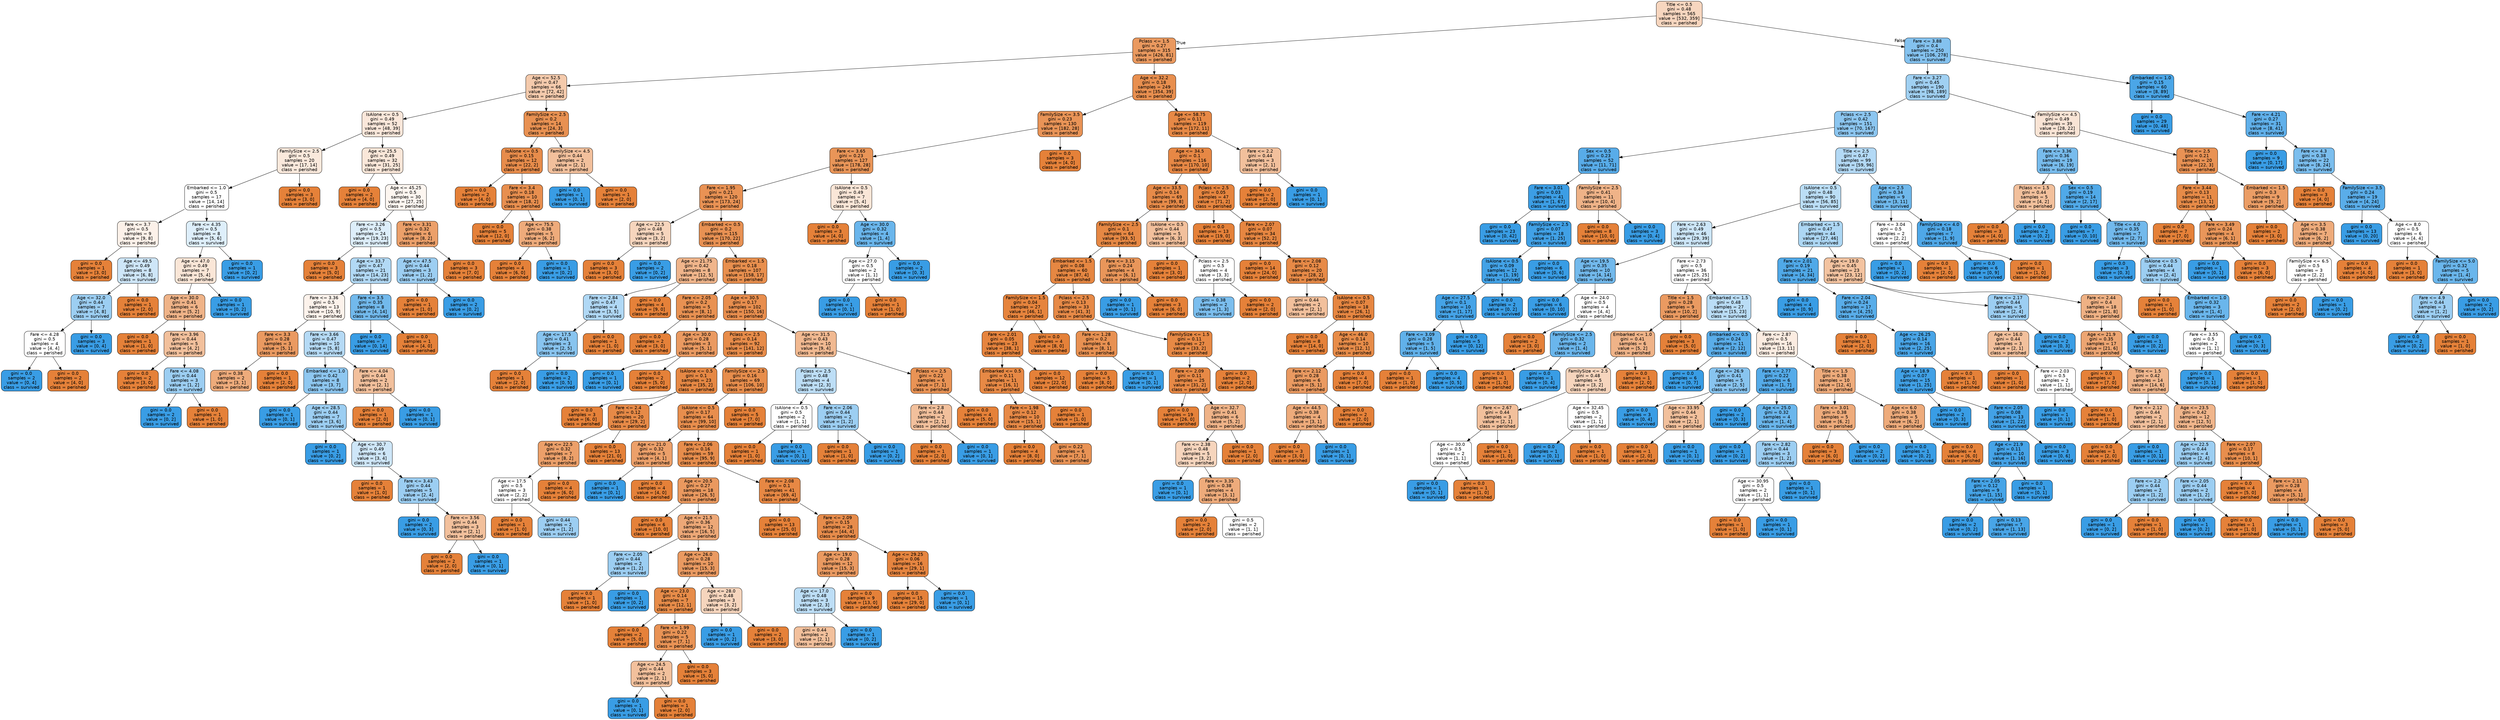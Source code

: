 digraph Tree {
node [shape=box, style="filled, rounded", color="black", fontname=helvetica] ;
edge [fontname=helvetica] ;
0 [label="Title <= 0.5\ngini = 0.48\nsamples = 565\nvalue = [532, 359]\nclass = perished", fillcolor="#f7d6bf"] ;
1 [label="Pclass <= 1.5\ngini = 0.27\nsamples = 315\nvalue = [426, 81]\nclass = perished", fillcolor="#ea995f"] ;
0 -> 1 [labeldistance=2.5, labelangle=45, headlabel="True"] ;
2 [label="Age <= 52.5\ngini = 0.47\nsamples = 66\nvalue = [72, 42]\nclass = perished", fillcolor="#f4caac"] ;
1 -> 2 ;
3 [label="IsAlone <= 0.5\ngini = 0.49\nsamples = 52\nvalue = [48, 39]\nclass = perished", fillcolor="#fae7da"] ;
2 -> 3 ;
4 [label="FamilySize <= 2.5\ngini = 0.5\nsamples = 20\nvalue = [17, 14]\nclass = perished", fillcolor="#fae9dc"] ;
3 -> 4 ;
5 [label="Embarked <= 1.0\ngini = 0.5\nsamples = 17\nvalue = [14, 14]\nclass = perished", fillcolor="#ffffff"] ;
4 -> 5 ;
6 [label="Fare <= 3.7\ngini = 0.5\nsamples = 9\nvalue = [9, 8]\nclass = perished", fillcolor="#fcf1e9"] ;
5 -> 6 ;
7 [label="gini = 0.0\nsamples = 1\nvalue = [3, 0]\nclass = perished", fillcolor="#e58139"] ;
6 -> 7 ;
8 [label="Age <= 49.5\ngini = 0.49\nsamples = 8\nvalue = [6, 8]\nclass = survived", fillcolor="#cee6f8"] ;
6 -> 8 ;
9 [label="Age <= 32.0\ngini = 0.44\nsamples = 7\nvalue = [4, 8]\nclass = survived", fillcolor="#9ccef2"] ;
8 -> 9 ;
10 [label="Fare <= 4.28\ngini = 0.5\nsamples = 4\nvalue = [4, 4]\nclass = perished", fillcolor="#ffffff"] ;
9 -> 10 ;
11 [label="gini = 0.0\nsamples = 2\nvalue = [0, 4]\nclass = survived", fillcolor="#399de5"] ;
10 -> 11 ;
12 [label="gini = 0.0\nsamples = 2\nvalue = [4, 0]\nclass = perished", fillcolor="#e58139"] ;
10 -> 12 ;
13 [label="gini = 0.0\nsamples = 3\nvalue = [0, 4]\nclass = survived", fillcolor="#399de5"] ;
9 -> 13 ;
14 [label="gini = 0.0\nsamples = 1\nvalue = [2, 0]\nclass = perished", fillcolor="#e58139"] ;
8 -> 14 ;
15 [label="Fare <= 4.35\ngini = 0.5\nsamples = 8\nvalue = [5, 6]\nclass = survived", fillcolor="#deeffb"] ;
5 -> 15 ;
16 [label="Age <= 47.0\ngini = 0.49\nsamples = 7\nvalue = [5, 4]\nclass = perished", fillcolor="#fae6d7"] ;
15 -> 16 ;
17 [label="Age <= 30.0\ngini = 0.41\nsamples = 6\nvalue = [5, 2]\nclass = perished", fillcolor="#efb388"] ;
16 -> 17 ;
18 [label="gini = 0.0\nsamples = 1\nvalue = [1, 0]\nclass = perished", fillcolor="#e58139"] ;
17 -> 18 ;
19 [label="Fare <= 3.96\ngini = 0.44\nsamples = 5\nvalue = [4, 2]\nclass = perished", fillcolor="#f2c09c"] ;
17 -> 19 ;
20 [label="gini = 0.0\nsamples = 2\nvalue = [3, 0]\nclass = perished", fillcolor="#e58139"] ;
19 -> 20 ;
21 [label="Fare <= 4.08\ngini = 0.44\nsamples = 3\nvalue = [1, 2]\nclass = survived", fillcolor="#9ccef2"] ;
19 -> 21 ;
22 [label="gini = 0.0\nsamples = 2\nvalue = [0, 2]\nclass = survived", fillcolor="#399de5"] ;
21 -> 22 ;
23 [label="gini = 0.0\nsamples = 1\nvalue = [1, 0]\nclass = perished", fillcolor="#e58139"] ;
21 -> 23 ;
24 [label="gini = 0.0\nsamples = 1\nvalue = [0, 2]\nclass = survived", fillcolor="#399de5"] ;
16 -> 24 ;
25 [label="gini = 0.0\nsamples = 1\nvalue = [0, 2]\nclass = survived", fillcolor="#399de5"] ;
15 -> 25 ;
26 [label="gini = 0.0\nsamples = 3\nvalue = [3, 0]\nclass = perished", fillcolor="#e58139"] ;
4 -> 26 ;
27 [label="Age <= 25.5\ngini = 0.49\nsamples = 32\nvalue = [31, 25]\nclass = perished", fillcolor="#fae7d9"] ;
3 -> 27 ;
28 [label="gini = 0.0\nsamples = 2\nvalue = [4, 0]\nclass = perished", fillcolor="#e58139"] ;
27 -> 28 ;
29 [label="Age <= 45.25\ngini = 0.5\nsamples = 30\nvalue = [27, 25]\nclass = perished", fillcolor="#fdf6f0"] ;
27 -> 29 ;
30 [label="Fare <= 3.26\ngini = 0.5\nsamples = 24\nvalue = [19, 23]\nclass = survived", fillcolor="#ddeefa"] ;
29 -> 30 ;
31 [label="gini = 0.0\nsamples = 3\nvalue = [5, 0]\nclass = perished", fillcolor="#e58139"] ;
30 -> 31 ;
32 [label="Age <= 33.7\ngini = 0.47\nsamples = 21\nvalue = [14, 23]\nclass = survived", fillcolor="#b2d9f5"] ;
30 -> 32 ;
33 [label="Fare <= 3.36\ngini = 0.5\nsamples = 13\nvalue = [10, 9]\nclass = perished", fillcolor="#fcf2eb"] ;
32 -> 33 ;
34 [label="Fare <= 3.3\ngini = 0.28\nsamples = 3\nvalue = [5, 1]\nclass = perished", fillcolor="#ea9a61"] ;
33 -> 34 ;
35 [label="gini = 0.38\nsamples = 2\nvalue = [3, 1]\nclass = perished", fillcolor="#eeab7b"] ;
34 -> 35 ;
36 [label="gini = 0.0\nsamples = 1\nvalue = [2, 0]\nclass = perished", fillcolor="#e58139"] ;
34 -> 36 ;
37 [label="Fare <= 3.66\ngini = 0.47\nsamples = 10\nvalue = [5, 8]\nclass = survived", fillcolor="#b5daf5"] ;
33 -> 37 ;
38 [label="Embarked <= 1.0\ngini = 0.42\nsamples = 8\nvalue = [3, 7]\nclass = survived", fillcolor="#8ec7f0"] ;
37 -> 38 ;
39 [label="gini = 0.0\nsamples = 1\nvalue = [0, 1]\nclass = survived", fillcolor="#399de5"] ;
38 -> 39 ;
40 [label="Age <= 28.5\ngini = 0.44\nsamples = 7\nvalue = [3, 6]\nclass = survived", fillcolor="#9ccef2"] ;
38 -> 40 ;
41 [label="gini = 0.0\nsamples = 1\nvalue = [0, 2]\nclass = survived", fillcolor="#399de5"] ;
40 -> 41 ;
42 [label="Age <= 30.7\ngini = 0.49\nsamples = 6\nvalue = [3, 4]\nclass = survived", fillcolor="#cee6f8"] ;
40 -> 42 ;
43 [label="gini = 0.0\nsamples = 1\nvalue = [1, 0]\nclass = perished", fillcolor="#e58139"] ;
42 -> 43 ;
44 [label="Fare <= 3.43\ngini = 0.44\nsamples = 5\nvalue = [2, 4]\nclass = survived", fillcolor="#9ccef2"] ;
42 -> 44 ;
45 [label="gini = 0.0\nsamples = 2\nvalue = [0, 3]\nclass = survived", fillcolor="#399de5"] ;
44 -> 45 ;
46 [label="Fare <= 3.56\ngini = 0.44\nsamples = 3\nvalue = [2, 1]\nclass = perished", fillcolor="#f2c09c"] ;
44 -> 46 ;
47 [label="gini = 0.0\nsamples = 2\nvalue = [2, 0]\nclass = perished", fillcolor="#e58139"] ;
46 -> 47 ;
48 [label="gini = 0.0\nsamples = 1\nvalue = [0, 1]\nclass = survived", fillcolor="#399de5"] ;
46 -> 48 ;
49 [label="Fare <= 4.04\ngini = 0.44\nsamples = 2\nvalue = [2, 1]\nclass = perished", fillcolor="#f2c09c"] ;
37 -> 49 ;
50 [label="gini = 0.0\nsamples = 1\nvalue = [2, 0]\nclass = perished", fillcolor="#e58139"] ;
49 -> 50 ;
51 [label="gini = 0.0\nsamples = 1\nvalue = [0, 1]\nclass = survived", fillcolor="#399de5"] ;
49 -> 51 ;
52 [label="Fare <= 3.5\ngini = 0.35\nsamples = 8\nvalue = [4, 14]\nclass = survived", fillcolor="#72b9ec"] ;
32 -> 52 ;
53 [label="gini = 0.0\nsamples = 7\nvalue = [0, 14]\nclass = survived", fillcolor="#399de5"] ;
52 -> 53 ;
54 [label="gini = 0.0\nsamples = 1\nvalue = [4, 0]\nclass = perished", fillcolor="#e58139"] ;
52 -> 54 ;
55 [label="Fare <= 3.31\ngini = 0.32\nsamples = 6\nvalue = [8, 2]\nclass = perished", fillcolor="#eca06a"] ;
29 -> 55 ;
56 [label="Age <= 47.5\ngini = 0.44\nsamples = 3\nvalue = [1, 2]\nclass = survived", fillcolor="#9ccef2"] ;
55 -> 56 ;
57 [label="gini = 0.0\nsamples = 1\nvalue = [1, 0]\nclass = perished", fillcolor="#e58139"] ;
56 -> 57 ;
58 [label="gini = 0.0\nsamples = 2\nvalue = [0, 2]\nclass = survived", fillcolor="#399de5"] ;
56 -> 58 ;
59 [label="gini = 0.0\nsamples = 3\nvalue = [7, 0]\nclass = perished", fillcolor="#e58139"] ;
55 -> 59 ;
60 [label="FamilySize <= 2.5\ngini = 0.2\nsamples = 14\nvalue = [24, 3]\nclass = perished", fillcolor="#e89152"] ;
2 -> 60 ;
61 [label="IsAlone <= 0.5\ngini = 0.15\nsamples = 12\nvalue = [22, 2]\nclass = perished", fillcolor="#e78c4b"] ;
60 -> 61 ;
62 [label="gini = 0.0\nsamples = 2\nvalue = [4, 0]\nclass = perished", fillcolor="#e58139"] ;
61 -> 62 ;
63 [label="Fare <= 3.4\ngini = 0.18\nsamples = 10\nvalue = [18, 2]\nclass = perished", fillcolor="#e88f4f"] ;
61 -> 63 ;
64 [label="gini = 0.0\nsamples = 5\nvalue = [12, 0]\nclass = perished", fillcolor="#e58139"] ;
63 -> 64 ;
65 [label="Age <= 75.5\ngini = 0.38\nsamples = 5\nvalue = [6, 2]\nclass = perished", fillcolor="#eeab7b"] ;
63 -> 65 ;
66 [label="gini = 0.0\nsamples = 4\nvalue = [6, 0]\nclass = perished", fillcolor="#e58139"] ;
65 -> 66 ;
67 [label="gini = 0.0\nsamples = 1\nvalue = [0, 2]\nclass = survived", fillcolor="#399de5"] ;
65 -> 67 ;
68 [label="FamilySize <= 4.5\ngini = 0.44\nsamples = 2\nvalue = [2, 1]\nclass = perished", fillcolor="#f2c09c"] ;
60 -> 68 ;
69 [label="gini = 0.0\nsamples = 1\nvalue = [0, 1]\nclass = survived", fillcolor="#399de5"] ;
68 -> 69 ;
70 [label="gini = 0.0\nsamples = 1\nvalue = [2, 0]\nclass = perished", fillcolor="#e58139"] ;
68 -> 70 ;
71 [label="Age <= 32.2\ngini = 0.18\nsamples = 249\nvalue = [354, 39]\nclass = perished", fillcolor="#e88f4f"] ;
1 -> 71 ;
72 [label="FamilySize <= 3.5\ngini = 0.23\nsamples = 130\nvalue = [182, 28]\nclass = perished", fillcolor="#e99457"] ;
71 -> 72 ;
73 [label="Fare <= 3.65\ngini = 0.23\nsamples = 127\nvalue = [178, 28]\nclass = perished", fillcolor="#e99558"] ;
72 -> 73 ;
74 [label="Fare <= 1.95\ngini = 0.21\nsamples = 120\nvalue = [173, 24]\nclass = perished", fillcolor="#e99254"] ;
73 -> 74 ;
75 [label="Age <= 22.5\ngini = 0.48\nsamples = 5\nvalue = [3, 2]\nclass = perished", fillcolor="#f6d5bd"] ;
74 -> 75 ;
76 [label="gini = 0.0\nsamples = 3\nvalue = [3, 0]\nclass = perished", fillcolor="#e58139"] ;
75 -> 76 ;
77 [label="gini = 0.0\nsamples = 2\nvalue = [0, 2]\nclass = survived", fillcolor="#399de5"] ;
75 -> 77 ;
78 [label="Embarked <= 0.5\ngini = 0.2\nsamples = 115\nvalue = [170, 22]\nclass = perished", fillcolor="#e89153"] ;
74 -> 78 ;
79 [label="Age <= 21.75\ngini = 0.42\nsamples = 8\nvalue = [12, 5]\nclass = perished", fillcolor="#f0b58b"] ;
78 -> 79 ;
80 [label="Fare <= 2.84\ngini = 0.47\nsamples = 4\nvalue = [3, 5]\nclass = survived", fillcolor="#b0d8f5"] ;
79 -> 80 ;
81 [label="Age <= 17.5\ngini = 0.41\nsamples = 3\nvalue = [2, 5]\nclass = survived", fillcolor="#88c4ef"] ;
80 -> 81 ;
82 [label="gini = 0.0\nsamples = 1\nvalue = [2, 0]\nclass = perished", fillcolor="#e58139"] ;
81 -> 82 ;
83 [label="gini = 0.0\nsamples = 2\nvalue = [0, 5]\nclass = survived", fillcolor="#399de5"] ;
81 -> 83 ;
84 [label="gini = 0.0\nsamples = 1\nvalue = [1, 0]\nclass = perished", fillcolor="#e58139"] ;
80 -> 84 ;
85 [label="gini = 0.0\nsamples = 4\nvalue = [9, 0]\nclass = perished", fillcolor="#e58139"] ;
79 -> 85 ;
86 [label="Embarked <= 1.5\ngini = 0.18\nsamples = 107\nvalue = [158, 17]\nclass = perished", fillcolor="#e88f4e"] ;
78 -> 86 ;
87 [label="Fare <= 2.05\ngini = 0.2\nsamples = 5\nvalue = [8, 1]\nclass = perished", fillcolor="#e89152"] ;
86 -> 87 ;
88 [label="gini = 0.0\nsamples = 2\nvalue = [3, 0]\nclass = perished", fillcolor="#e58139"] ;
87 -> 88 ;
89 [label="Age <= 30.0\ngini = 0.28\nsamples = 3\nvalue = [5, 1]\nclass = perished", fillcolor="#ea9a61"] ;
87 -> 89 ;
90 [label="gini = 0.0\nsamples = 1\nvalue = [0, 1]\nclass = survived", fillcolor="#399de5"] ;
89 -> 90 ;
91 [label="gini = 0.0\nsamples = 2\nvalue = [5, 0]\nclass = perished", fillcolor="#e58139"] ;
89 -> 91 ;
92 [label="Age <= 30.5\ngini = 0.17\nsamples = 102\nvalue = [150, 16]\nclass = perished", fillcolor="#e88e4e"] ;
86 -> 92 ;
93 [label="Pclass <= 2.5\ngini = 0.14\nsamples = 92\nvalue = [141, 12]\nclass = perished", fillcolor="#e78c4a"] ;
92 -> 93 ;
94 [label="IsAlone <= 0.5\ngini = 0.1\nsamples = 23\nvalue = [35, 2]\nclass = perished", fillcolor="#e68844"] ;
93 -> 94 ;
95 [label="gini = 0.0\nsamples = 3\nvalue = [6, 0]\nclass = perished", fillcolor="#e58139"] ;
94 -> 95 ;
96 [label="Fare <= 2.4\ngini = 0.12\nsamples = 20\nvalue = [29, 2]\nclass = perished", fillcolor="#e78a47"] ;
94 -> 96 ;
97 [label="Age <= 22.5\ngini = 0.32\nsamples = 7\nvalue = [8, 2]\nclass = perished", fillcolor="#eca06a"] ;
96 -> 97 ;
98 [label="Age <= 17.5\ngini = 0.5\nsamples = 3\nvalue = [2, 2]\nclass = perished", fillcolor="#ffffff"] ;
97 -> 98 ;
99 [label="gini = 0.0\nsamples = 1\nvalue = [1, 0]\nclass = perished", fillcolor="#e58139"] ;
98 -> 99 ;
100 [label="gini = 0.44\nsamples = 2\nvalue = [1, 2]\nclass = survived", fillcolor="#9ccef2"] ;
98 -> 100 ;
101 [label="gini = 0.0\nsamples = 4\nvalue = [6, 0]\nclass = perished", fillcolor="#e58139"] ;
97 -> 101 ;
102 [label="gini = 0.0\nsamples = 13\nvalue = [21, 0]\nclass = perished", fillcolor="#e58139"] ;
96 -> 102 ;
103 [label="FamilySize <= 2.5\ngini = 0.16\nsamples = 69\nvalue = [106, 10]\nclass = perished", fillcolor="#e78d4c"] ;
93 -> 103 ;
104 [label="IsAlone <= 0.5\ngini = 0.17\nsamples = 64\nvalue = [99, 10]\nclass = perished", fillcolor="#e88e4d"] ;
103 -> 104 ;
105 [label="Age <= 21.0\ngini = 0.32\nsamples = 5\nvalue = [4, 1]\nclass = perished", fillcolor="#eca06a"] ;
104 -> 105 ;
106 [label="gini = 0.0\nsamples = 1\nvalue = [0, 1]\nclass = survived", fillcolor="#399de5"] ;
105 -> 106 ;
107 [label="gini = 0.0\nsamples = 4\nvalue = [4, 0]\nclass = perished", fillcolor="#e58139"] ;
105 -> 107 ;
108 [label="Fare <= 2.06\ngini = 0.16\nsamples = 59\nvalue = [95, 9]\nclass = perished", fillcolor="#e78d4c"] ;
104 -> 108 ;
109 [label="Age <= 20.5\ngini = 0.27\nsamples = 18\nvalue = [26, 5]\nclass = perished", fillcolor="#ea995f"] ;
108 -> 109 ;
110 [label="gini = 0.0\nsamples = 6\nvalue = [10, 0]\nclass = perished", fillcolor="#e58139"] ;
109 -> 110 ;
111 [label="Age <= 21.5\ngini = 0.36\nsamples = 12\nvalue = [16, 5]\nclass = perished", fillcolor="#eda877"] ;
109 -> 111 ;
112 [label="Fare <= 2.05\ngini = 0.44\nsamples = 2\nvalue = [1, 2]\nclass = survived", fillcolor="#9ccef2"] ;
111 -> 112 ;
113 [label="gini = 0.0\nsamples = 1\nvalue = [1, 0]\nclass = perished", fillcolor="#e58139"] ;
112 -> 113 ;
114 [label="gini = 0.0\nsamples = 1\nvalue = [0, 2]\nclass = survived", fillcolor="#399de5"] ;
112 -> 114 ;
115 [label="Age <= 26.0\ngini = 0.28\nsamples = 10\nvalue = [15, 3]\nclass = perished", fillcolor="#ea9a61"] ;
111 -> 115 ;
116 [label="Age <= 23.0\ngini = 0.14\nsamples = 7\nvalue = [12, 1]\nclass = perished", fillcolor="#e78c49"] ;
115 -> 116 ;
117 [label="gini = 0.0\nsamples = 2\nvalue = [5, 0]\nclass = perished", fillcolor="#e58139"] ;
116 -> 117 ;
118 [label="Fare <= 1.99\ngini = 0.22\nsamples = 5\nvalue = [7, 1]\nclass = perished", fillcolor="#e99355"] ;
116 -> 118 ;
119 [label="Age <= 24.5\ngini = 0.44\nsamples = 2\nvalue = [2, 1]\nclass = perished", fillcolor="#f2c09c"] ;
118 -> 119 ;
120 [label="gini = 0.0\nsamples = 1\nvalue = [0, 1]\nclass = survived", fillcolor="#399de5"] ;
119 -> 120 ;
121 [label="gini = 0.0\nsamples = 1\nvalue = [2, 0]\nclass = perished", fillcolor="#e58139"] ;
119 -> 121 ;
122 [label="gini = 0.0\nsamples = 3\nvalue = [5, 0]\nclass = perished", fillcolor="#e58139"] ;
118 -> 122 ;
123 [label="Age <= 28.0\ngini = 0.48\nsamples = 3\nvalue = [3, 2]\nclass = perished", fillcolor="#f6d5bd"] ;
115 -> 123 ;
124 [label="gini = 0.0\nsamples = 1\nvalue = [0, 2]\nclass = survived", fillcolor="#399de5"] ;
123 -> 124 ;
125 [label="gini = 0.0\nsamples = 2\nvalue = [3, 0]\nclass = perished", fillcolor="#e58139"] ;
123 -> 125 ;
126 [label="Fare <= 2.08\ngini = 0.1\nsamples = 41\nvalue = [69, 4]\nclass = perished", fillcolor="#e78844"] ;
108 -> 126 ;
127 [label="gini = 0.0\nsamples = 13\nvalue = [25, 0]\nclass = perished", fillcolor="#e58139"] ;
126 -> 127 ;
128 [label="Fare <= 2.09\ngini = 0.15\nsamples = 28\nvalue = [44, 4]\nclass = perished", fillcolor="#e78c4b"] ;
126 -> 128 ;
129 [label="Age <= 19.0\ngini = 0.28\nsamples = 12\nvalue = [15, 3]\nclass = perished", fillcolor="#ea9a61"] ;
128 -> 129 ;
130 [label="Age <= 17.0\ngini = 0.48\nsamples = 3\nvalue = [2, 3]\nclass = survived", fillcolor="#bddef6"] ;
129 -> 130 ;
131 [label="gini = 0.44\nsamples = 2\nvalue = [2, 1]\nclass = perished", fillcolor="#f2c09c"] ;
130 -> 131 ;
132 [label="gini = 0.0\nsamples = 1\nvalue = [0, 2]\nclass = survived", fillcolor="#399de5"] ;
130 -> 132 ;
133 [label="gini = 0.0\nsamples = 9\nvalue = [13, 0]\nclass = perished", fillcolor="#e58139"] ;
129 -> 133 ;
134 [label="Age <= 29.25\ngini = 0.06\nsamples = 16\nvalue = [29, 1]\nclass = perished", fillcolor="#e68540"] ;
128 -> 134 ;
135 [label="gini = 0.0\nsamples = 15\nvalue = [29, 0]\nclass = perished", fillcolor="#e58139"] ;
134 -> 135 ;
136 [label="gini = 0.0\nsamples = 1\nvalue = [0, 1]\nclass = survived", fillcolor="#399de5"] ;
134 -> 136 ;
137 [label="gini = 0.0\nsamples = 5\nvalue = [7, 0]\nclass = perished", fillcolor="#e58139"] ;
103 -> 137 ;
138 [label="Age <= 31.5\ngini = 0.43\nsamples = 10\nvalue = [9, 4]\nclass = perished", fillcolor="#f1b991"] ;
92 -> 138 ;
139 [label="Pclass <= 2.5\ngini = 0.48\nsamples = 4\nvalue = [2, 3]\nclass = survived", fillcolor="#bddef6"] ;
138 -> 139 ;
140 [label="IsAlone <= 0.5\ngini = 0.5\nsamples = 2\nvalue = [1, 1]\nclass = perished", fillcolor="#ffffff"] ;
139 -> 140 ;
141 [label="gini = 0.0\nsamples = 1\nvalue = [1, 0]\nclass = perished", fillcolor="#e58139"] ;
140 -> 141 ;
142 [label="gini = 0.0\nsamples = 1\nvalue = [0, 1]\nclass = survived", fillcolor="#399de5"] ;
140 -> 142 ;
143 [label="Fare <= 2.06\ngini = 0.44\nsamples = 2\nvalue = [1, 2]\nclass = survived", fillcolor="#9ccef2"] ;
139 -> 143 ;
144 [label="gini = 0.0\nsamples = 1\nvalue = [1, 0]\nclass = perished", fillcolor="#e58139"] ;
143 -> 144 ;
145 [label="gini = 0.0\nsamples = 1\nvalue = [0, 2]\nclass = survived", fillcolor="#399de5"] ;
143 -> 145 ;
146 [label="Pclass <= 2.5\ngini = 0.22\nsamples = 6\nvalue = [7, 1]\nclass = perished", fillcolor="#e99355"] ;
138 -> 146 ;
147 [label="Fare <= 2.8\ngini = 0.44\nsamples = 2\nvalue = [2, 1]\nclass = perished", fillcolor="#f2c09c"] ;
146 -> 147 ;
148 [label="gini = 0.0\nsamples = 1\nvalue = [2, 0]\nclass = perished", fillcolor="#e58139"] ;
147 -> 148 ;
149 [label="gini = 0.0\nsamples = 1\nvalue = [0, 1]\nclass = survived", fillcolor="#399de5"] ;
147 -> 149 ;
150 [label="gini = 0.0\nsamples = 4\nvalue = [5, 0]\nclass = perished", fillcolor="#e58139"] ;
146 -> 150 ;
151 [label="IsAlone <= 0.5\ngini = 0.49\nsamples = 7\nvalue = [5, 4]\nclass = perished", fillcolor="#fae6d7"] ;
73 -> 151 ;
152 [label="gini = 0.0\nsamples = 3\nvalue = [4, 0]\nclass = perished", fillcolor="#e58139"] ;
151 -> 152 ;
153 [label="Age <= 30.0\ngini = 0.32\nsamples = 4\nvalue = [1, 4]\nclass = survived", fillcolor="#6ab6ec"] ;
151 -> 153 ;
154 [label="Age <= 27.0\ngini = 0.5\nsamples = 2\nvalue = [1, 1]\nclass = perished", fillcolor="#ffffff"] ;
153 -> 154 ;
155 [label="gini = 0.0\nsamples = 1\nvalue = [0, 1]\nclass = survived", fillcolor="#399de5"] ;
154 -> 155 ;
156 [label="gini = 0.0\nsamples = 1\nvalue = [1, 0]\nclass = perished", fillcolor="#e58139"] ;
154 -> 156 ;
157 [label="gini = 0.0\nsamples = 2\nvalue = [0, 3]\nclass = survived", fillcolor="#399de5"] ;
153 -> 157 ;
158 [label="gini = 0.0\nsamples = 3\nvalue = [4, 0]\nclass = perished", fillcolor="#e58139"] ;
72 -> 158 ;
159 [label="Age <= 58.75\ngini = 0.11\nsamples = 119\nvalue = [172, 11]\nclass = perished", fillcolor="#e78946"] ;
71 -> 159 ;
160 [label="Age <= 34.5\ngini = 0.1\nsamples = 116\nvalue = [170, 10]\nclass = perished", fillcolor="#e78845"] ;
159 -> 160 ;
161 [label="Age <= 33.5\ngini = 0.14\nsamples = 69\nvalue = [99, 8]\nclass = perished", fillcolor="#e78b49"] ;
160 -> 161 ;
162 [label="FamilySize <= 2.5\ngini = 0.1\nsamples = 64\nvalue = [93, 5]\nclass = perished", fillcolor="#e68844"] ;
161 -> 162 ;
163 [label="Embarked <= 1.5\ngini = 0.08\nsamples = 60\nvalue = [87, 4]\nclass = perished", fillcolor="#e68742"] ;
162 -> 163 ;
164 [label="FamilySize <= 1.5\ngini = 0.04\nsamples = 27\nvalue = [46, 1]\nclass = perished", fillcolor="#e6843d"] ;
163 -> 164 ;
165 [label="Fare <= 2.01\ngini = 0.05\nsamples = 23\nvalue = [38, 1]\nclass = perished", fillcolor="#e6843e"] ;
164 -> 165 ;
166 [label="Embarked <= 0.5\ngini = 0.11\nsamples = 11\nvalue = [16, 1]\nclass = perished", fillcolor="#e78945"] ;
165 -> 166 ;
167 [label="Fare <= 1.98\ngini = 0.12\nsamples = 10\nvalue = [15, 1]\nclass = perished", fillcolor="#e78946"] ;
166 -> 167 ;
168 [label="gini = 0.0\nsamples = 4\nvalue = [8, 0]\nclass = perished", fillcolor="#e58139"] ;
167 -> 168 ;
169 [label="gini = 0.22\nsamples = 6\nvalue = [7, 1]\nclass = perished", fillcolor="#e99355"] ;
167 -> 169 ;
170 [label="gini = 0.0\nsamples = 1\nvalue = [1, 0]\nclass = perished", fillcolor="#e58139"] ;
166 -> 170 ;
171 [label="gini = 0.0\nsamples = 12\nvalue = [22, 0]\nclass = perished", fillcolor="#e58139"] ;
165 -> 171 ;
172 [label="gini = 0.0\nsamples = 4\nvalue = [8, 0]\nclass = perished", fillcolor="#e58139"] ;
164 -> 172 ;
173 [label="Pclass <= 2.5\ngini = 0.13\nsamples = 33\nvalue = [41, 3]\nclass = perished", fillcolor="#e78a47"] ;
163 -> 173 ;
174 [label="Fare <= 1.28\ngini = 0.2\nsamples = 6\nvalue = [8, 1]\nclass = perished", fillcolor="#e89152"] ;
173 -> 174 ;
175 [label="gini = 0.0\nsamples = 5\nvalue = [8, 0]\nclass = perished", fillcolor="#e58139"] ;
174 -> 175 ;
176 [label="gini = 0.0\nsamples = 1\nvalue = [0, 1]\nclass = survived", fillcolor="#399de5"] ;
174 -> 176 ;
177 [label="FamilySize <= 1.5\ngini = 0.11\nsamples = 27\nvalue = [33, 2]\nclass = perished", fillcolor="#e78945"] ;
173 -> 177 ;
178 [label="Fare <= 2.09\ngini = 0.11\nsamples = 25\nvalue = [31, 2]\nclass = perished", fillcolor="#e78946"] ;
177 -> 178 ;
179 [label="gini = 0.0\nsamples = 19\nvalue = [26, 0]\nclass = perished", fillcolor="#e58139"] ;
178 -> 179 ;
180 [label="Age <= 32.7\ngini = 0.41\nsamples = 6\nvalue = [5, 2]\nclass = perished", fillcolor="#efb388"] ;
178 -> 180 ;
181 [label="Fare <= 2.38\ngini = 0.48\nsamples = 5\nvalue = [3, 2]\nclass = perished", fillcolor="#f6d5bd"] ;
180 -> 181 ;
182 [label="gini = 0.0\nsamples = 1\nvalue = [0, 1]\nclass = survived", fillcolor="#399de5"] ;
181 -> 182 ;
183 [label="Fare <= 3.35\ngini = 0.38\nsamples = 4\nvalue = [3, 1]\nclass = perished", fillcolor="#eeab7b"] ;
181 -> 183 ;
184 [label="gini = 0.0\nsamples = 2\nvalue = [2, 0]\nclass = perished", fillcolor="#e58139"] ;
183 -> 184 ;
185 [label="gini = 0.5\nsamples = 2\nvalue = [1, 1]\nclass = perished", fillcolor="#ffffff"] ;
183 -> 185 ;
186 [label="gini = 0.0\nsamples = 1\nvalue = [2, 0]\nclass = perished", fillcolor="#e58139"] ;
180 -> 186 ;
187 [label="gini = 0.0\nsamples = 2\nvalue = [2, 0]\nclass = perished", fillcolor="#e58139"] ;
177 -> 187 ;
188 [label="Fare <= 3.15\ngini = 0.24\nsamples = 4\nvalue = [6, 1]\nclass = perished", fillcolor="#e9965a"] ;
162 -> 188 ;
189 [label="gini = 0.0\nsamples = 1\nvalue = [0, 1]\nclass = survived", fillcolor="#399de5"] ;
188 -> 189 ;
190 [label="gini = 0.0\nsamples = 3\nvalue = [6, 0]\nclass = perished", fillcolor="#e58139"] ;
188 -> 190 ;
191 [label="IsAlone <= 0.5\ngini = 0.44\nsamples = 5\nvalue = [6, 3]\nclass = perished", fillcolor="#f2c09c"] ;
161 -> 191 ;
192 [label="gini = 0.0\nsamples = 1\nvalue = [3, 0]\nclass = perished", fillcolor="#e58139"] ;
191 -> 192 ;
193 [label="Pclass <= 2.5\ngini = 0.5\nsamples = 4\nvalue = [3, 3]\nclass = perished", fillcolor="#ffffff"] ;
191 -> 193 ;
194 [label="gini = 0.38\nsamples = 2\nvalue = [1, 3]\nclass = survived", fillcolor="#7bbeee"] ;
193 -> 194 ;
195 [label="gini = 0.0\nsamples = 2\nvalue = [2, 0]\nclass = perished", fillcolor="#e58139"] ;
193 -> 195 ;
196 [label="Pclass <= 2.5\ngini = 0.05\nsamples = 47\nvalue = [71, 2]\nclass = perished", fillcolor="#e6853f"] ;
160 -> 196 ;
197 [label="gini = 0.0\nsamples = 13\nvalue = [19, 0]\nclass = perished", fillcolor="#e58139"] ;
196 -> 197 ;
198 [label="Fare <= 2.07\ngini = 0.07\nsamples = 34\nvalue = [52, 2]\nclass = perished", fillcolor="#e68641"] ;
196 -> 198 ;
199 [label="gini = 0.0\nsamples = 14\nvalue = [24, 0]\nclass = perished", fillcolor="#e58139"] ;
198 -> 199 ;
200 [label="Fare <= 2.08\ngini = 0.12\nsamples = 20\nvalue = [28, 2]\nclass = perished", fillcolor="#e78a47"] ;
198 -> 200 ;
201 [label="gini = 0.44\nsamples = 2\nvalue = [2, 1]\nclass = perished", fillcolor="#f2c09c"] ;
200 -> 201 ;
202 [label="IsAlone <= 0.5\ngini = 0.07\nsamples = 18\nvalue = [26, 1]\nclass = perished", fillcolor="#e68641"] ;
200 -> 202 ;
203 [label="gini = 0.0\nsamples = 8\nvalue = [14, 0]\nclass = perished", fillcolor="#e58139"] ;
202 -> 203 ;
204 [label="Age <= 46.0\ngini = 0.14\nsamples = 10\nvalue = [12, 1]\nclass = perished", fillcolor="#e78c49"] ;
202 -> 204 ;
205 [label="Fare <= 2.12\ngini = 0.28\nsamples = 6\nvalue = [5, 1]\nclass = perished", fillcolor="#ea9a61"] ;
204 -> 205 ;
206 [label="Age <= 44.5\ngini = 0.38\nsamples = 4\nvalue = [3, 1]\nclass = perished", fillcolor="#eeab7b"] ;
205 -> 206 ;
207 [label="gini = 0.0\nsamples = 3\nvalue = [3, 0]\nclass = perished", fillcolor="#e58139"] ;
206 -> 207 ;
208 [label="gini = 0.0\nsamples = 1\nvalue = [0, 1]\nclass = survived", fillcolor="#399de5"] ;
206 -> 208 ;
209 [label="gini = 0.0\nsamples = 2\nvalue = [2, 0]\nclass = perished", fillcolor="#e58139"] ;
205 -> 209 ;
210 [label="gini = 0.0\nsamples = 4\nvalue = [7, 0]\nclass = perished", fillcolor="#e58139"] ;
204 -> 210 ;
211 [label="Fare <= 2.2\ngini = 0.44\nsamples = 3\nvalue = [2, 1]\nclass = perished", fillcolor="#f2c09c"] ;
159 -> 211 ;
212 [label="gini = 0.0\nsamples = 2\nvalue = [2, 0]\nclass = perished", fillcolor="#e58139"] ;
211 -> 212 ;
213 [label="gini = 0.0\nsamples = 1\nvalue = [0, 1]\nclass = survived", fillcolor="#399de5"] ;
211 -> 213 ;
214 [label="Fare <= 3.88\ngini = 0.4\nsamples = 250\nvalue = [106, 278]\nclass = survived", fillcolor="#84c2ef"] ;
0 -> 214 [labeldistance=2.5, labelangle=-45, headlabel="False"] ;
215 [label="Fare <= 3.27\ngini = 0.45\nsamples = 190\nvalue = [98, 189]\nclass = survived", fillcolor="#a0d0f2"] ;
214 -> 215 ;
216 [label="Pclass <= 2.5\ngini = 0.42\nsamples = 151\nvalue = [70, 167]\nclass = survived", fillcolor="#8cc6f0"] ;
215 -> 216 ;
217 [label="Sex <= 0.5\ngini = 0.23\nsamples = 52\nvalue = [11, 71]\nclass = survived", fillcolor="#58ace9"] ;
216 -> 217 ;
218 [label="Fare <= 3.01\ngini = 0.03\nsamples = 41\nvalue = [1, 67]\nclass = survived", fillcolor="#3c9ee5"] ;
217 -> 218 ;
219 [label="gini = 0.0\nsamples = 23\nvalue = [0, 42]\nclass = survived", fillcolor="#399de5"] ;
218 -> 219 ;
220 [label="FamilySize <= 2.5\ngini = 0.07\nsamples = 18\nvalue = [1, 25]\nclass = survived", fillcolor="#41a1e6"] ;
218 -> 220 ;
221 [label="IsAlone <= 0.5\ngini = 0.09\nsamples = 12\nvalue = [1, 19]\nclass = survived", fillcolor="#43a2e6"] ;
220 -> 221 ;
222 [label="Age <= 27.5\ngini = 0.1\nsamples = 10\nvalue = [1, 17]\nclass = survived", fillcolor="#45a3e7"] ;
221 -> 222 ;
223 [label="Fare <= 3.09\ngini = 0.28\nsamples = 5\nvalue = [1, 5]\nclass = survived", fillcolor="#61b1ea"] ;
222 -> 223 ;
224 [label="gini = 0.0\nsamples = 1\nvalue = [1, 0]\nclass = perished", fillcolor="#e58139"] ;
223 -> 224 ;
225 [label="gini = 0.0\nsamples = 4\nvalue = [0, 5]\nclass = survived", fillcolor="#399de5"] ;
223 -> 225 ;
226 [label="gini = 0.0\nsamples = 5\nvalue = [0, 12]\nclass = survived", fillcolor="#399de5"] ;
222 -> 226 ;
227 [label="gini = 0.0\nsamples = 2\nvalue = [0, 2]\nclass = survived", fillcolor="#399de5"] ;
221 -> 227 ;
228 [label="gini = 0.0\nsamples = 6\nvalue = [0, 6]\nclass = survived", fillcolor="#399de5"] ;
220 -> 228 ;
229 [label="FamilySize <= 2.5\ngini = 0.41\nsamples = 11\nvalue = [10, 4]\nclass = perished", fillcolor="#efb388"] ;
217 -> 229 ;
230 [label="gini = 0.0\nsamples = 8\nvalue = [10, 0]\nclass = perished", fillcolor="#e58139"] ;
229 -> 230 ;
231 [label="gini = 0.0\nsamples = 3\nvalue = [0, 4]\nclass = survived", fillcolor="#399de5"] ;
229 -> 231 ;
232 [label="Title <= 2.5\ngini = 0.47\nsamples = 99\nvalue = [59, 96]\nclass = survived", fillcolor="#b3d9f5"] ;
216 -> 232 ;
233 [label="IsAlone <= 0.5\ngini = 0.48\nsamples = 90\nvalue = [56, 85]\nclass = survived", fillcolor="#bbdef6"] ;
232 -> 233 ;
234 [label="Fare <= 2.63\ngini = 0.49\nsamples = 46\nvalue = [29, 39]\nclass = survived", fillcolor="#cce6f8"] ;
233 -> 234 ;
235 [label="Age <= 19.5\ngini = 0.35\nsamples = 10\nvalue = [4, 14]\nclass = survived", fillcolor="#72b9ec"] ;
234 -> 235 ;
236 [label="gini = 0.0\nsamples = 6\nvalue = [0, 10]\nclass = survived", fillcolor="#399de5"] ;
235 -> 236 ;
237 [label="Age <= 24.0\ngini = 0.5\nsamples = 4\nvalue = [4, 4]\nclass = perished", fillcolor="#ffffff"] ;
235 -> 237 ;
238 [label="gini = 0.0\nsamples = 2\nvalue = [3, 0]\nclass = perished", fillcolor="#e58139"] ;
237 -> 238 ;
239 [label="FamilySize <= 2.5\ngini = 0.32\nsamples = 2\nvalue = [1, 4]\nclass = survived", fillcolor="#6ab6ec"] ;
237 -> 239 ;
240 [label="gini = 0.0\nsamples = 1\nvalue = [1, 0]\nclass = perished", fillcolor="#e58139"] ;
239 -> 240 ;
241 [label="gini = 0.0\nsamples = 1\nvalue = [0, 4]\nclass = survived", fillcolor="#399de5"] ;
239 -> 241 ;
242 [label="Fare <= 2.73\ngini = 0.5\nsamples = 36\nvalue = [25, 25]\nclass = perished", fillcolor="#ffffff"] ;
234 -> 242 ;
243 [label="Title <= 1.5\ngini = 0.28\nsamples = 9\nvalue = [10, 2]\nclass = perished", fillcolor="#ea9a61"] ;
242 -> 243 ;
244 [label="Embarked <= 1.0\ngini = 0.41\nsamples = 6\nvalue = [5, 2]\nclass = perished", fillcolor="#efb388"] ;
243 -> 244 ;
245 [label="FamilySize <= 2.5\ngini = 0.48\nsamples = 5\nvalue = [3, 2]\nclass = perished", fillcolor="#f6d5bd"] ;
244 -> 245 ;
246 [label="Fare <= 2.67\ngini = 0.44\nsamples = 3\nvalue = [2, 1]\nclass = perished", fillcolor="#f2c09c"] ;
245 -> 246 ;
247 [label="Age <= 30.0\ngini = 0.5\nsamples = 2\nvalue = [1, 1]\nclass = perished", fillcolor="#ffffff"] ;
246 -> 247 ;
248 [label="gini = 0.0\nsamples = 1\nvalue = [0, 1]\nclass = survived", fillcolor="#399de5"] ;
247 -> 248 ;
249 [label="gini = 0.0\nsamples = 1\nvalue = [1, 0]\nclass = perished", fillcolor="#e58139"] ;
247 -> 249 ;
250 [label="gini = 0.0\nsamples = 1\nvalue = [1, 0]\nclass = perished", fillcolor="#e58139"] ;
246 -> 250 ;
251 [label="Age <= 32.45\ngini = 0.5\nsamples = 2\nvalue = [1, 1]\nclass = perished", fillcolor="#ffffff"] ;
245 -> 251 ;
252 [label="gini = 0.0\nsamples = 1\nvalue = [0, 1]\nclass = survived", fillcolor="#399de5"] ;
251 -> 252 ;
253 [label="gini = 0.0\nsamples = 1\nvalue = [1, 0]\nclass = perished", fillcolor="#e58139"] ;
251 -> 253 ;
254 [label="gini = 0.0\nsamples = 1\nvalue = [2, 0]\nclass = perished", fillcolor="#e58139"] ;
244 -> 254 ;
255 [label="gini = 0.0\nsamples = 3\nvalue = [5, 0]\nclass = perished", fillcolor="#e58139"] ;
243 -> 255 ;
256 [label="Embarked <= 1.5\ngini = 0.48\nsamples = 27\nvalue = [15, 23]\nclass = survived", fillcolor="#baddf6"] ;
242 -> 256 ;
257 [label="Embarked <= 0.5\ngini = 0.24\nsamples = 11\nvalue = [2, 12]\nclass = survived", fillcolor="#5aade9"] ;
256 -> 257 ;
258 [label="gini = 0.0\nsamples = 6\nvalue = [0, 7]\nclass = survived", fillcolor="#399de5"] ;
257 -> 258 ;
259 [label="Age <= 26.9\ngini = 0.41\nsamples = 5\nvalue = [2, 5]\nclass = survived", fillcolor="#88c4ef"] ;
257 -> 259 ;
260 [label="gini = 0.0\nsamples = 3\nvalue = [0, 4]\nclass = survived", fillcolor="#399de5"] ;
259 -> 260 ;
261 [label="Age <= 33.95\ngini = 0.44\nsamples = 2\nvalue = [2, 1]\nclass = perished", fillcolor="#f2c09c"] ;
259 -> 261 ;
262 [label="gini = 0.0\nsamples = 1\nvalue = [2, 0]\nclass = perished", fillcolor="#e58139"] ;
261 -> 262 ;
263 [label="gini = 0.0\nsamples = 1\nvalue = [0, 1]\nclass = survived", fillcolor="#399de5"] ;
261 -> 263 ;
264 [label="Fare <= 2.87\ngini = 0.5\nsamples = 16\nvalue = [13, 11]\nclass = perished", fillcolor="#fbece1"] ;
256 -> 264 ;
265 [label="Fare <= 2.77\ngini = 0.22\nsamples = 6\nvalue = [1, 7]\nclass = survived", fillcolor="#55abe9"] ;
264 -> 265 ;
266 [label="gini = 0.0\nsamples = 2\nvalue = [0, 3]\nclass = survived", fillcolor="#399de5"] ;
265 -> 266 ;
267 [label="Age <= 25.0\ngini = 0.32\nsamples = 4\nvalue = [1, 4]\nclass = survived", fillcolor="#6ab6ec"] ;
265 -> 267 ;
268 [label="gini = 0.0\nsamples = 1\nvalue = [0, 2]\nclass = survived", fillcolor="#399de5"] ;
267 -> 268 ;
269 [label="Fare <= 2.82\ngini = 0.44\nsamples = 3\nvalue = [1, 2]\nclass = survived", fillcolor="#9ccef2"] ;
267 -> 269 ;
270 [label="Age <= 30.95\ngini = 0.5\nsamples = 2\nvalue = [1, 1]\nclass = perished", fillcolor="#ffffff"] ;
269 -> 270 ;
271 [label="gini = 0.0\nsamples = 1\nvalue = [1, 0]\nclass = perished", fillcolor="#e58139"] ;
270 -> 271 ;
272 [label="gini = 0.0\nsamples = 1\nvalue = [0, 1]\nclass = survived", fillcolor="#399de5"] ;
270 -> 272 ;
273 [label="gini = 0.0\nsamples = 1\nvalue = [0, 1]\nclass = survived", fillcolor="#399de5"] ;
269 -> 273 ;
274 [label="Title <= 1.5\ngini = 0.38\nsamples = 10\nvalue = [12, 4]\nclass = perished", fillcolor="#eeab7b"] ;
264 -> 274 ;
275 [label="Fare <= 3.01\ngini = 0.38\nsamples = 5\nvalue = [6, 2]\nclass = perished", fillcolor="#eeab7b"] ;
274 -> 275 ;
276 [label="gini = 0.0\nsamples = 3\nvalue = [6, 0]\nclass = perished", fillcolor="#e58139"] ;
275 -> 276 ;
277 [label="gini = 0.0\nsamples = 2\nvalue = [0, 2]\nclass = survived", fillcolor="#399de5"] ;
275 -> 277 ;
278 [label="Age <= 6.0\ngini = 0.38\nsamples = 5\nvalue = [6, 2]\nclass = perished", fillcolor="#eeab7b"] ;
274 -> 278 ;
279 [label="gini = 0.0\nsamples = 1\nvalue = [0, 2]\nclass = survived", fillcolor="#399de5"] ;
278 -> 279 ;
280 [label="gini = 0.0\nsamples = 4\nvalue = [6, 0]\nclass = perished", fillcolor="#e58139"] ;
278 -> 280 ;
281 [label="Embarked <= 1.5\ngini = 0.47\nsamples = 44\nvalue = [27, 46]\nclass = survived", fillcolor="#add7f4"] ;
233 -> 281 ;
282 [label="Fare <= 2.01\ngini = 0.19\nsamples = 21\nvalue = [4, 34]\nclass = survived", fillcolor="#50a9e8"] ;
281 -> 282 ;
283 [label="gini = 0.0\nsamples = 4\nvalue = [0, 9]\nclass = survived", fillcolor="#399de5"] ;
282 -> 283 ;
284 [label="Fare <= 2.04\ngini = 0.24\nsamples = 17\nvalue = [4, 25]\nclass = survived", fillcolor="#59ade9"] ;
282 -> 284 ;
285 [label="gini = 0.0\nsamples = 1\nvalue = [2, 0]\nclass = perished", fillcolor="#e58139"] ;
284 -> 285 ;
286 [label="Age <= 26.25\ngini = 0.14\nsamples = 16\nvalue = [2, 25]\nclass = survived", fillcolor="#49a5e7"] ;
284 -> 286 ;
287 [label="Age <= 18.9\ngini = 0.07\nsamples = 15\nvalue = [1, 25]\nclass = survived", fillcolor="#41a1e6"] ;
286 -> 287 ;
288 [label="gini = 0.0\nsamples = 2\nvalue = [0, 3]\nclass = survived", fillcolor="#399de5"] ;
287 -> 288 ;
289 [label="Fare <= 2.05\ngini = 0.08\nsamples = 13\nvalue = [1, 22]\nclass = survived", fillcolor="#42a1e6"] ;
287 -> 289 ;
290 [label="Age <= 21.9\ngini = 0.11\nsamples = 10\nvalue = [1, 16]\nclass = survived", fillcolor="#45a3e7"] ;
289 -> 290 ;
291 [label="Fare <= 2.05\ngini = 0.12\nsamples = 9\nvalue = [1, 15]\nclass = survived", fillcolor="#46a4e7"] ;
290 -> 291 ;
292 [label="gini = 0.0\nsamples = 2\nvalue = [0, 2]\nclass = survived", fillcolor="#399de5"] ;
291 -> 292 ;
293 [label="gini = 0.13\nsamples = 7\nvalue = [1, 13]\nclass = survived", fillcolor="#48a5e7"] ;
291 -> 293 ;
294 [label="gini = 0.0\nsamples = 1\nvalue = [0, 1]\nclass = survived", fillcolor="#399de5"] ;
290 -> 294 ;
295 [label="gini = 0.0\nsamples = 3\nvalue = [0, 6]\nclass = survived", fillcolor="#399de5"] ;
289 -> 295 ;
296 [label="gini = 0.0\nsamples = 1\nvalue = [1, 0]\nclass = perished", fillcolor="#e58139"] ;
286 -> 296 ;
297 [label="Age <= 19.0\ngini = 0.45\nsamples = 23\nvalue = [23, 12]\nclass = perished", fillcolor="#f3c3a0"] ;
281 -> 297 ;
298 [label="Fare <= 2.17\ngini = 0.44\nsamples = 5\nvalue = [2, 4]\nclass = survived", fillcolor="#9ccef2"] ;
297 -> 298 ;
299 [label="Age <= 16.0\ngini = 0.44\nsamples = 3\nvalue = [2, 1]\nclass = perished", fillcolor="#f2c09c"] ;
298 -> 299 ;
300 [label="gini = 0.0\nsamples = 1\nvalue = [1, 0]\nclass = perished", fillcolor="#e58139"] ;
299 -> 300 ;
301 [label="Fare <= 2.03\ngini = 0.5\nsamples = 2\nvalue = [1, 1]\nclass = perished", fillcolor="#ffffff"] ;
299 -> 301 ;
302 [label="gini = 0.0\nsamples = 1\nvalue = [0, 1]\nclass = survived", fillcolor="#399de5"] ;
301 -> 302 ;
303 [label="gini = 0.0\nsamples = 1\nvalue = [1, 0]\nclass = perished", fillcolor="#e58139"] ;
301 -> 303 ;
304 [label="gini = 0.0\nsamples = 2\nvalue = [0, 3]\nclass = survived", fillcolor="#399de5"] ;
298 -> 304 ;
305 [label="Fare <= 2.44\ngini = 0.4\nsamples = 18\nvalue = [21, 8]\nclass = perished", fillcolor="#efb184"] ;
297 -> 305 ;
306 [label="Age <= 21.9\ngini = 0.35\nsamples = 17\nvalue = [21, 6]\nclass = perished", fillcolor="#eca572"] ;
305 -> 306 ;
307 [label="gini = 0.0\nsamples = 3\nvalue = [7, 0]\nclass = perished", fillcolor="#e58139"] ;
306 -> 307 ;
308 [label="Title <= 1.5\ngini = 0.42\nsamples = 14\nvalue = [14, 6]\nclass = perished", fillcolor="#f0b78e"] ;
306 -> 308 ;
309 [label="Fare <= 2.12\ngini = 0.44\nsamples = 2\nvalue = [2, 1]\nclass = perished", fillcolor="#f2c09c"] ;
308 -> 309 ;
310 [label="gini = 0.0\nsamples = 1\nvalue = [2, 0]\nclass = perished", fillcolor="#e58139"] ;
309 -> 310 ;
311 [label="gini = 0.0\nsamples = 1\nvalue = [0, 1]\nclass = survived", fillcolor="#399de5"] ;
309 -> 311 ;
312 [label="Age <= 23.5\ngini = 0.42\nsamples = 12\nvalue = [12, 5]\nclass = perished", fillcolor="#f0b58b"] ;
308 -> 312 ;
313 [label="Age <= 22.5\ngini = 0.44\nsamples = 4\nvalue = [2, 4]\nclass = survived", fillcolor="#9ccef2"] ;
312 -> 313 ;
314 [label="Fare <= 2.2\ngini = 0.44\nsamples = 2\nvalue = [1, 2]\nclass = survived", fillcolor="#9ccef2"] ;
313 -> 314 ;
315 [label="gini = 0.0\nsamples = 1\nvalue = [0, 2]\nclass = survived", fillcolor="#399de5"] ;
314 -> 315 ;
316 [label="gini = 0.0\nsamples = 1\nvalue = [1, 0]\nclass = perished", fillcolor="#e58139"] ;
314 -> 316 ;
317 [label="Fare <= 2.05\ngini = 0.44\nsamples = 2\nvalue = [1, 2]\nclass = survived", fillcolor="#9ccef2"] ;
313 -> 317 ;
318 [label="gini = 0.0\nsamples = 1\nvalue = [0, 2]\nclass = survived", fillcolor="#399de5"] ;
317 -> 318 ;
319 [label="gini = 0.0\nsamples = 1\nvalue = [1, 0]\nclass = perished", fillcolor="#e58139"] ;
317 -> 319 ;
320 [label="Fare <= 2.07\ngini = 0.17\nsamples = 8\nvalue = [10, 1]\nclass = perished", fillcolor="#e88e4d"] ;
312 -> 320 ;
321 [label="gini = 0.0\nsamples = 4\nvalue = [5, 0]\nclass = perished", fillcolor="#e58139"] ;
320 -> 321 ;
322 [label="Fare <= 2.11\ngini = 0.28\nsamples = 4\nvalue = [5, 1]\nclass = perished", fillcolor="#ea9a61"] ;
320 -> 322 ;
323 [label="gini = 0.0\nsamples = 1\nvalue = [0, 1]\nclass = survived", fillcolor="#399de5"] ;
322 -> 323 ;
324 [label="gini = 0.0\nsamples = 3\nvalue = [5, 0]\nclass = perished", fillcolor="#e58139"] ;
322 -> 324 ;
325 [label="gini = 0.0\nsamples = 1\nvalue = [0, 2]\nclass = survived", fillcolor="#399de5"] ;
305 -> 325 ;
326 [label="Age <= 2.5\ngini = 0.34\nsamples = 9\nvalue = [3, 11]\nclass = survived", fillcolor="#6fb8ec"] ;
232 -> 326 ;
327 [label="Fare <= 3.04\ngini = 0.5\nsamples = 2\nvalue = [2, 2]\nclass = perished", fillcolor="#ffffff"] ;
326 -> 327 ;
328 [label="gini = 0.0\nsamples = 1\nvalue = [0, 2]\nclass = survived", fillcolor="#399de5"] ;
327 -> 328 ;
329 [label="gini = 0.0\nsamples = 1\nvalue = [2, 0]\nclass = perished", fillcolor="#e58139"] ;
327 -> 329 ;
330 [label="FamilySize <= 4.0\ngini = 0.18\nsamples = 7\nvalue = [1, 9]\nclass = survived", fillcolor="#4fa8e8"] ;
326 -> 330 ;
331 [label="gini = 0.0\nsamples = 6\nvalue = [0, 9]\nclass = survived", fillcolor="#399de5"] ;
330 -> 331 ;
332 [label="gini = 0.0\nsamples = 1\nvalue = [1, 0]\nclass = perished", fillcolor="#e58139"] ;
330 -> 332 ;
333 [label="FamilySize <= 4.5\ngini = 0.49\nsamples = 39\nvalue = [28, 22]\nclass = perished", fillcolor="#f9e4d5"] ;
215 -> 333 ;
334 [label="Fare <= 3.36\ngini = 0.36\nsamples = 19\nvalue = [6, 19]\nclass = survived", fillcolor="#78bced"] ;
333 -> 334 ;
335 [label="Pclass <= 1.5\ngini = 0.44\nsamples = 5\nvalue = [4, 2]\nclass = perished", fillcolor="#f2c09c"] ;
334 -> 335 ;
336 [label="gini = 0.0\nsamples = 3\nvalue = [4, 0]\nclass = perished", fillcolor="#e58139"] ;
335 -> 336 ;
337 [label="gini = 0.0\nsamples = 2\nvalue = [0, 2]\nclass = survived", fillcolor="#399de5"] ;
335 -> 337 ;
338 [label="Sex <= 0.5\ngini = 0.19\nsamples = 14\nvalue = [2, 17]\nclass = survived", fillcolor="#50a9e8"] ;
334 -> 338 ;
339 [label="gini = 0.0\nsamples = 7\nvalue = [0, 10]\nclass = survived", fillcolor="#399de5"] ;
338 -> 339 ;
340 [label="Title <= 4.0\ngini = 0.35\nsamples = 7\nvalue = [2, 7]\nclass = survived", fillcolor="#72b9ec"] ;
338 -> 340 ;
341 [label="gini = 0.0\nsamples = 3\nvalue = [0, 3]\nclass = survived", fillcolor="#399de5"] ;
340 -> 341 ;
342 [label="IsAlone <= 0.5\ngini = 0.44\nsamples = 4\nvalue = [2, 4]\nclass = survived", fillcolor="#9ccef2"] ;
340 -> 342 ;
343 [label="gini = 0.0\nsamples = 1\nvalue = [1, 0]\nclass = perished", fillcolor="#e58139"] ;
342 -> 343 ;
344 [label="Embarked <= 1.0\ngini = 0.32\nsamples = 3\nvalue = [1, 4]\nclass = survived", fillcolor="#6ab6ec"] ;
342 -> 344 ;
345 [label="Fare <= 3.55\ngini = 0.5\nsamples = 2\nvalue = [1, 1]\nclass = perished", fillcolor="#ffffff"] ;
344 -> 345 ;
346 [label="gini = 0.0\nsamples = 1\nvalue = [0, 1]\nclass = survived", fillcolor="#399de5"] ;
345 -> 346 ;
347 [label="gini = 0.0\nsamples = 1\nvalue = [1, 0]\nclass = perished", fillcolor="#e58139"] ;
345 -> 347 ;
348 [label="gini = 0.0\nsamples = 1\nvalue = [0, 3]\nclass = survived", fillcolor="#399de5"] ;
344 -> 348 ;
349 [label="Title <= 2.5\ngini = 0.21\nsamples = 20\nvalue = [22, 3]\nclass = perished", fillcolor="#e99254"] ;
333 -> 349 ;
350 [label="Fare <= 3.44\ngini = 0.13\nsamples = 11\nvalue = [13, 1]\nclass = perished", fillcolor="#e78b48"] ;
349 -> 350 ;
351 [label="gini = 0.0\nsamples = 7\nvalue = [7, 0]\nclass = perished", fillcolor="#e58139"] ;
350 -> 351 ;
352 [label="Fare <= 3.49\ngini = 0.24\nsamples = 4\nvalue = [6, 1]\nclass = perished", fillcolor="#e9965a"] ;
350 -> 352 ;
353 [label="gini = 0.0\nsamples = 1\nvalue = [0, 1]\nclass = survived", fillcolor="#399de5"] ;
352 -> 353 ;
354 [label="gini = 0.0\nsamples = 3\nvalue = [6, 0]\nclass = perished", fillcolor="#e58139"] ;
352 -> 354 ;
355 [label="Embarked <= 1.5\ngini = 0.3\nsamples = 9\nvalue = [9, 2]\nclass = perished", fillcolor="#eb9d65"] ;
349 -> 355 ;
356 [label="gini = 0.0\nsamples = 2\nvalue = [3, 0]\nclass = perished", fillcolor="#e58139"] ;
355 -> 356 ;
357 [label="Age <= 3.5\ngini = 0.38\nsamples = 7\nvalue = [6, 2]\nclass = perished", fillcolor="#eeab7b"] ;
355 -> 357 ;
358 [label="FamilySize <= 6.5\ngini = 0.5\nsamples = 3\nvalue = [2, 2]\nclass = perished", fillcolor="#ffffff"] ;
357 -> 358 ;
359 [label="gini = 0.0\nsamples = 2\nvalue = [2, 0]\nclass = perished", fillcolor="#e58139"] ;
358 -> 359 ;
360 [label="gini = 0.0\nsamples = 1\nvalue = [0, 2]\nclass = survived", fillcolor="#399de5"] ;
358 -> 360 ;
361 [label="gini = 0.0\nsamples = 4\nvalue = [4, 0]\nclass = perished", fillcolor="#e58139"] ;
357 -> 361 ;
362 [label="Embarked <= 1.0\ngini = 0.15\nsamples = 60\nvalue = [8, 89]\nclass = survived", fillcolor="#4ba6e7"] ;
214 -> 362 ;
363 [label="gini = 0.0\nsamples = 29\nvalue = [0, 48]\nclass = survived", fillcolor="#399de5"] ;
362 -> 363 ;
364 [label="Fare <= 4.21\ngini = 0.27\nsamples = 31\nvalue = [8, 41]\nclass = survived", fillcolor="#60b0ea"] ;
362 -> 364 ;
365 [label="gini = 0.0\nsamples = 9\nvalue = [0, 17]\nclass = survived", fillcolor="#399de5"] ;
364 -> 365 ;
366 [label="Fare <= 4.3\ngini = 0.38\nsamples = 22\nvalue = [8, 24]\nclass = survived", fillcolor="#7bbeee"] ;
364 -> 366 ;
367 [label="gini = 0.0\nsamples = 3\nvalue = [4, 0]\nclass = perished", fillcolor="#e58139"] ;
366 -> 367 ;
368 [label="FamilySize <= 3.5\ngini = 0.24\nsamples = 19\nvalue = [4, 24]\nclass = survived", fillcolor="#5aade9"] ;
366 -> 368 ;
369 [label="gini = 0.0\nsamples = 13\nvalue = [0, 20]\nclass = survived", fillcolor="#399de5"] ;
368 -> 369 ;
370 [label="Age <= 8.0\ngini = 0.5\nsamples = 6\nvalue = [4, 4]\nclass = perished", fillcolor="#ffffff"] ;
368 -> 370 ;
371 [label="gini = 0.0\nsamples = 1\nvalue = [3, 0]\nclass = perished", fillcolor="#e58139"] ;
370 -> 371 ;
372 [label="FamilySize <= 5.0\ngini = 0.32\nsamples = 5\nvalue = [1, 4]\nclass = survived", fillcolor="#6ab6ec"] ;
370 -> 372 ;
373 [label="Fare <= 4.9\ngini = 0.44\nsamples = 3\nvalue = [1, 2]\nclass = survived", fillcolor="#9ccef2"] ;
372 -> 373 ;
374 [label="gini = 0.0\nsamples = 2\nvalue = [0, 2]\nclass = survived", fillcolor="#399de5"] ;
373 -> 374 ;
375 [label="gini = 0.0\nsamples = 1\nvalue = [1, 0]\nclass = perished", fillcolor="#e58139"] ;
373 -> 375 ;
376 [label="gini = 0.0\nsamples = 2\nvalue = [0, 2]\nclass = survived", fillcolor="#399de5"] ;
372 -> 376 ;
}